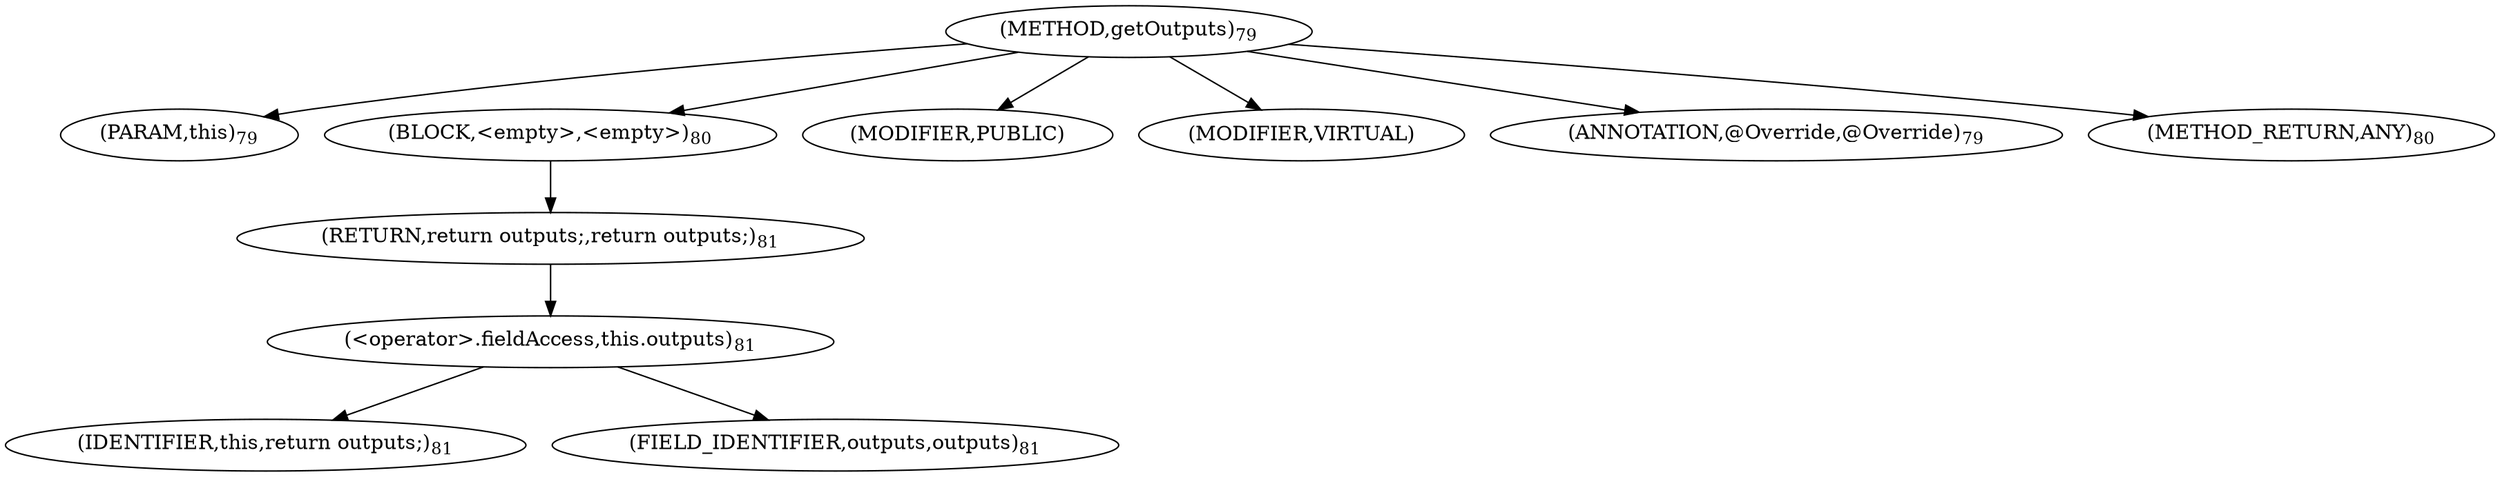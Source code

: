 digraph "getOutputs" {  
"292" [label = <(METHOD,getOutputs)<SUB>79</SUB>> ]
"293" [label = <(PARAM,this)<SUB>79</SUB>> ]
"294" [label = <(BLOCK,&lt;empty&gt;,&lt;empty&gt;)<SUB>80</SUB>> ]
"295" [label = <(RETURN,return outputs;,return outputs;)<SUB>81</SUB>> ]
"296" [label = <(&lt;operator&gt;.fieldAccess,this.outputs)<SUB>81</SUB>> ]
"297" [label = <(IDENTIFIER,this,return outputs;)<SUB>81</SUB>> ]
"298" [label = <(FIELD_IDENTIFIER,outputs,outputs)<SUB>81</SUB>> ]
"299" [label = <(MODIFIER,PUBLIC)> ]
"300" [label = <(MODIFIER,VIRTUAL)> ]
"301" [label = <(ANNOTATION,@Override,@Override)<SUB>79</SUB>> ]
"302" [label = <(METHOD_RETURN,ANY)<SUB>80</SUB>> ]
  "292" -> "293" 
  "292" -> "294" 
  "292" -> "299" 
  "292" -> "300" 
  "292" -> "301" 
  "292" -> "302" 
  "294" -> "295" 
  "295" -> "296" 
  "296" -> "297" 
  "296" -> "298" 
}
